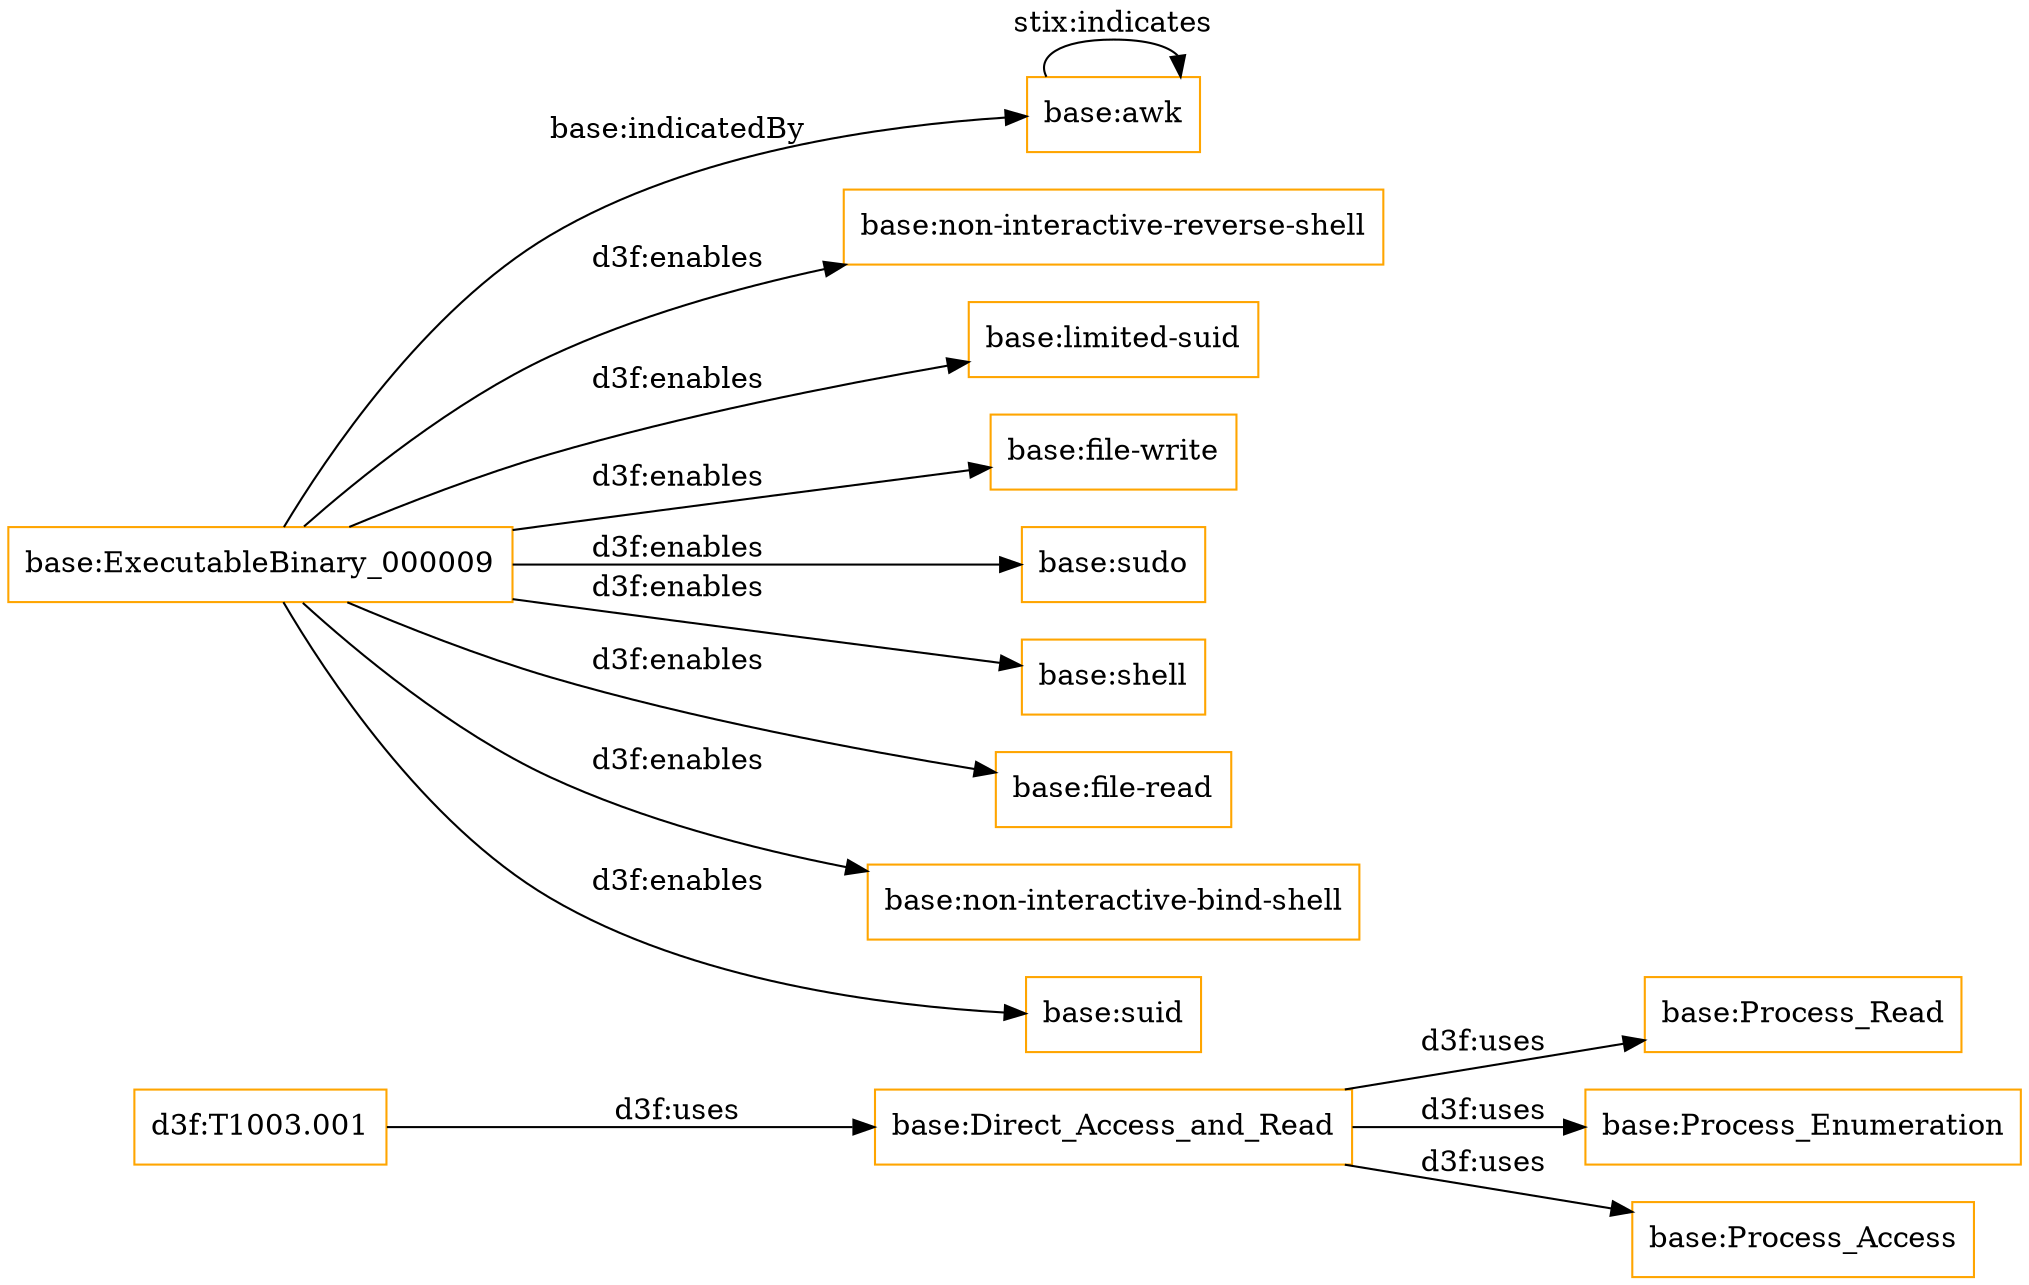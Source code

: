 digraph ar2dtool_diagram { 
rankdir=LR;
size="1501"
node [shape = rectangle, color="orange"]; "d3f:T1003.001" ; /*classes style*/
	"base:Direct_Access_and_Read" -> "base:Process_Read" [ label = "d3f:uses" ];
	"base:Direct_Access_and_Read" -> "base:Process_Enumeration" [ label = "d3f:uses" ];
	"base:Direct_Access_and_Read" -> "base:Process_Access" [ label = "d3f:uses" ];
	"base:awk" -> "base:awk" [ label = "stix:indicates" ];
	"base:ExecutableBinary_000009" -> "base:non-interactive-reverse-shell" [ label = "d3f:enables" ];
	"base:ExecutableBinary_000009" -> "base:limited-suid" [ label = "d3f:enables" ];
	"base:ExecutableBinary_000009" -> "base:awk" [ label = "base:indicatedBy" ];
	"base:ExecutableBinary_000009" -> "base:file-write" [ label = "d3f:enables" ];
	"base:ExecutableBinary_000009" -> "base:sudo" [ label = "d3f:enables" ];
	"base:ExecutableBinary_000009" -> "base:shell" [ label = "d3f:enables" ];
	"base:ExecutableBinary_000009" -> "base:file-read" [ label = "d3f:enables" ];
	"base:ExecutableBinary_000009" -> "base:non-interactive-bind-shell" [ label = "d3f:enables" ];
	"base:ExecutableBinary_000009" -> "base:suid" [ label = "d3f:enables" ];
	"d3f:T1003.001" -> "base:Direct_Access_and_Read" [ label = "d3f:uses" ];

}
